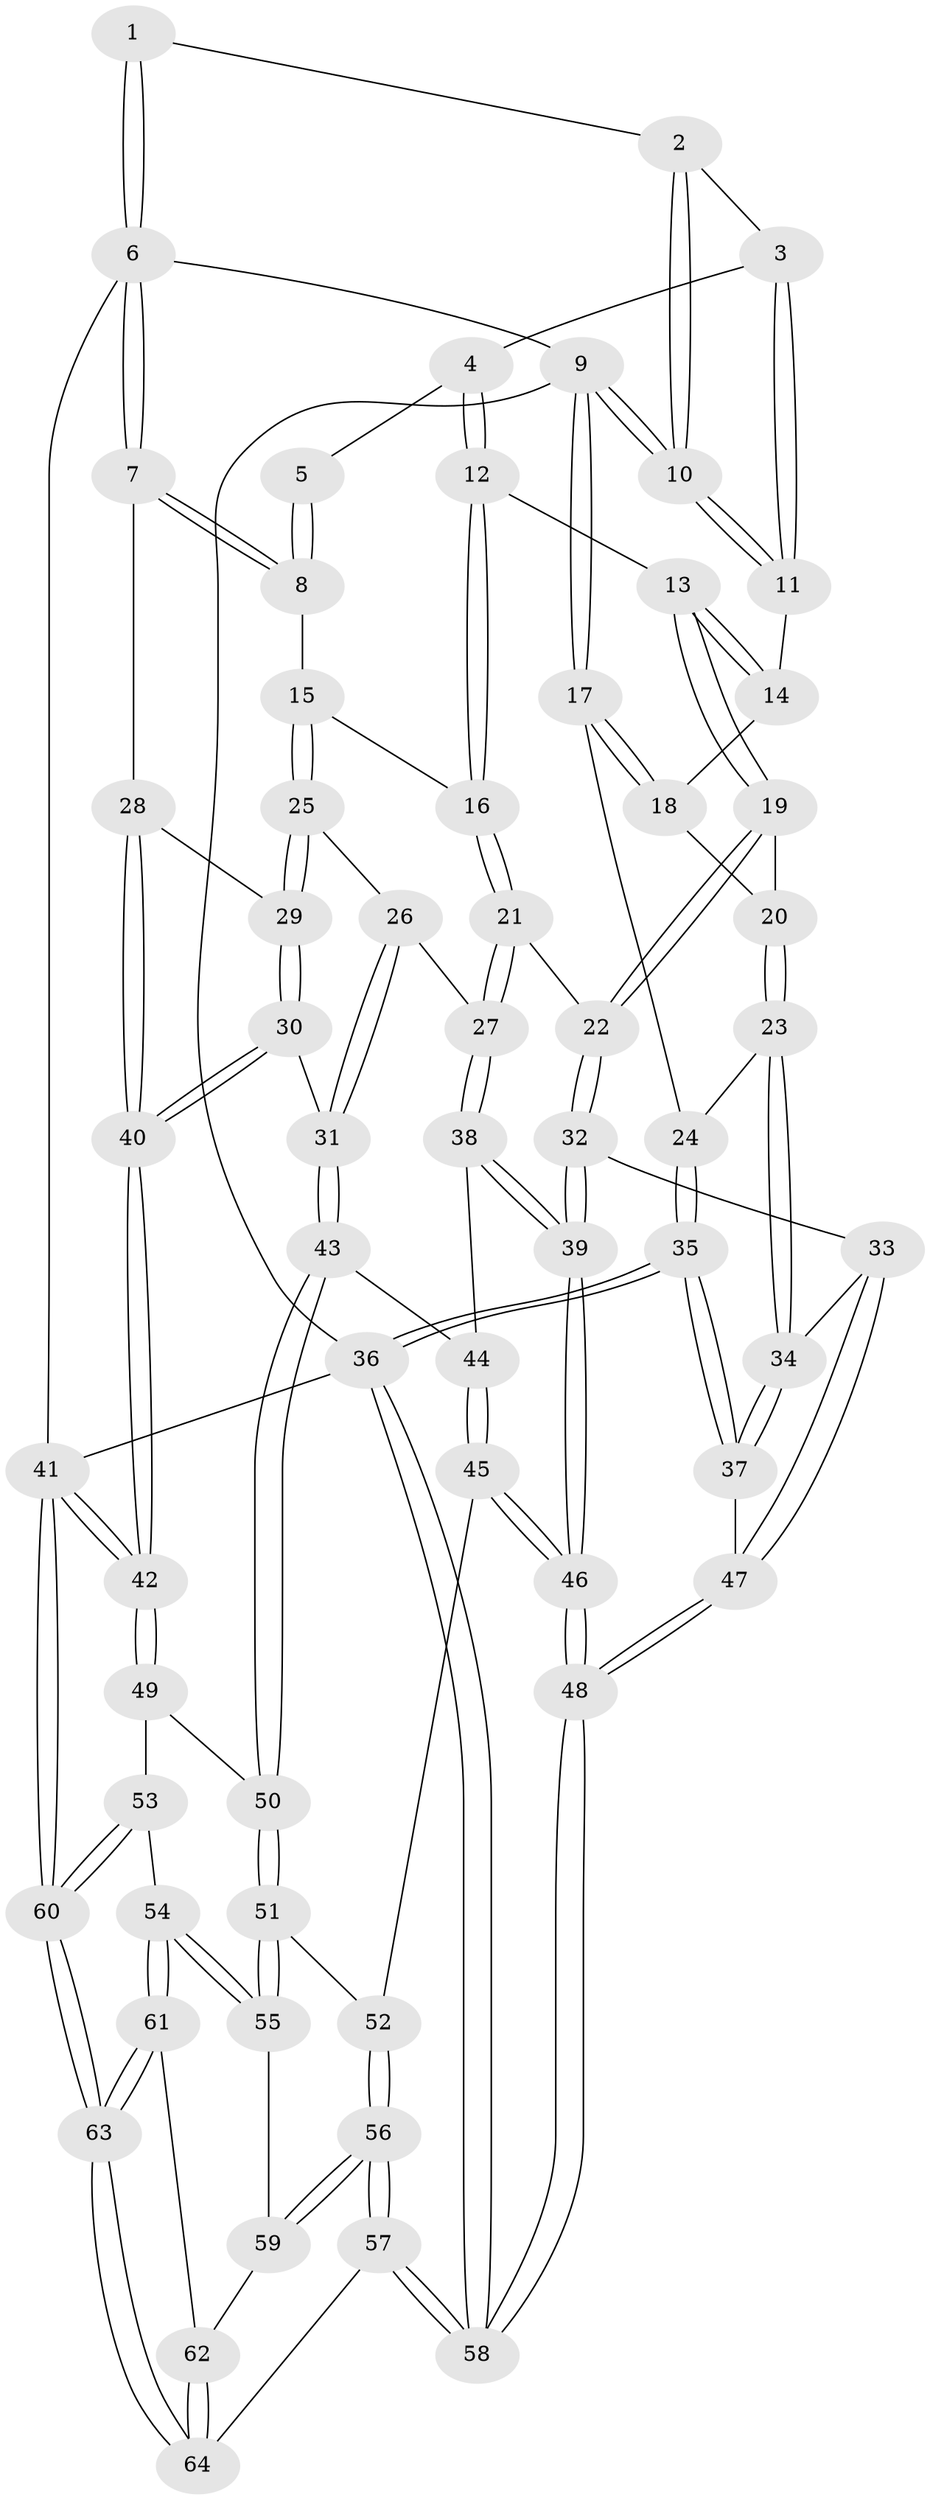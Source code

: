 // coarse degree distribution, {3: 0.35, 6: 0.05, 4: 0.35, 5: 0.15, 2: 0.1}
// Generated by graph-tools (version 1.1) at 2025/54/03/04/25 22:54:45]
// undirected, 64 vertices, 157 edges
graph export_dot {
  node [color=gray90,style=filled];
  1 [pos="+1+0"];
  2 [pos="+0.5381968176369164+0"];
  3 [pos="+0.5405773785973336+0"];
  4 [pos="+0.5616587225476499+0.009263199671385882"];
  5 [pos="+0.788306948249383+0.04733854670772488"];
  6 [pos="+1+0"];
  7 [pos="+1+0.11694594177413002"];
  8 [pos="+0.8973067805730734+0.21901145835396352"];
  9 [pos="+0+0"];
  10 [pos="+0+0"];
  11 [pos="+0.28122734525853205+0.14096140184837483"];
  12 [pos="+0.6098810429738547+0.23446729412331488"];
  13 [pos="+0.5032469902764777+0.2996804163379"];
  14 [pos="+0.27887520210566685+0.18043871730782146"];
  15 [pos="+0.7547399424557125+0.2912968244281206"];
  16 [pos="+0.6876256009122289+0.2727788037881209"];
  17 [pos="+0+0"];
  18 [pos="+0.18638447344486309+0.29018946779791177"];
  19 [pos="+0.44785707959639015+0.3932884691646857"];
  20 [pos="+0.19159903397179048+0.3281646170100339"];
  21 [pos="+0.5799942724185834+0.5704750687991641"];
  22 [pos="+0.4379849955768866+0.5036341822699816"];
  23 [pos="+0.16332617899674748+0.4166560783642106"];
  24 [pos="+0+0.4077875148285705"];
  25 [pos="+0.7751177410628074+0.3749691414748963"];
  26 [pos="+0.7509153394042243+0.4212268934959337"];
  27 [pos="+0.6117313810128524+0.6001709751344401"];
  28 [pos="+1+0.4446751631284702"];
  29 [pos="+0.8334828513934353+0.45311947369351735"];
  30 [pos="+0.866813120580642+0.6162397326889136"];
  31 [pos="+0.7321745139863617+0.6947496342065448"];
  32 [pos="+0.3252292112304165+0.5933158600889147"];
  33 [pos="+0.29962746770852217+0.5929118344491735"];
  34 [pos="+0.1981825447917355+0.5560663917280105"];
  35 [pos="+0+0.7276313569794433"];
  36 [pos="+0+1"];
  37 [pos="+0+0.724031388907632"];
  38 [pos="+0.6161059448300599+0.6083747716786562"];
  39 [pos="+0.39576552385841834+0.7127714881134233"];
  40 [pos="+1+0.6603893831927667"];
  41 [pos="+1+1"];
  42 [pos="+1+0.768164594760728"];
  43 [pos="+0.7280814753076851+0.6978124390930224"];
  44 [pos="+0.6163952078110287+0.6087960053861492"];
  45 [pos="+0.4520534174450253+0.7946329648102596"];
  46 [pos="+0.43178776339088204+0.7992464738647351"];
  47 [pos="+0.20711509215204182+0.8559919834829507"];
  48 [pos="+0.33365893728726864+1"];
  49 [pos="+0.8769636779908984+0.8219038520143956"];
  50 [pos="+0.7253267139253436+0.7507839657916121"];
  51 [pos="+0.7222344353154927+0.756489246341008"];
  52 [pos="+0.6172759524339027+0.8112914547276333"];
  53 [pos="+0.8711141745475337+0.8970603398509451"];
  54 [pos="+0.8146333913410319+0.9241050678171465"];
  55 [pos="+0.7231652344366589+0.7635402335919722"];
  56 [pos="+0.5178686939601725+1"];
  57 [pos="+0.5130831210336305+1"];
  58 [pos="+0.35621446679433155+1"];
  59 [pos="+0.7111389411969549+0.8831276690044956"];
  60 [pos="+1+1"];
  61 [pos="+0.809510570860319+0.9435527299620854"];
  62 [pos="+0.7648304436160192+0.9595578016350291"];
  63 [pos="+1+1"];
  64 [pos="+0.5963105010801105+1"];
  1 -- 2;
  1 -- 6;
  1 -- 6;
  2 -- 3;
  2 -- 10;
  2 -- 10;
  3 -- 4;
  3 -- 11;
  3 -- 11;
  4 -- 5;
  4 -- 12;
  4 -- 12;
  5 -- 8;
  5 -- 8;
  6 -- 7;
  6 -- 7;
  6 -- 9;
  6 -- 41;
  7 -- 8;
  7 -- 8;
  7 -- 28;
  8 -- 15;
  9 -- 10;
  9 -- 10;
  9 -- 17;
  9 -- 17;
  9 -- 36;
  10 -- 11;
  10 -- 11;
  11 -- 14;
  12 -- 13;
  12 -- 16;
  12 -- 16;
  13 -- 14;
  13 -- 14;
  13 -- 19;
  13 -- 19;
  14 -- 18;
  15 -- 16;
  15 -- 25;
  15 -- 25;
  16 -- 21;
  16 -- 21;
  17 -- 18;
  17 -- 18;
  17 -- 24;
  18 -- 20;
  19 -- 20;
  19 -- 22;
  19 -- 22;
  20 -- 23;
  20 -- 23;
  21 -- 22;
  21 -- 27;
  21 -- 27;
  22 -- 32;
  22 -- 32;
  23 -- 24;
  23 -- 34;
  23 -- 34;
  24 -- 35;
  24 -- 35;
  25 -- 26;
  25 -- 29;
  25 -- 29;
  26 -- 27;
  26 -- 31;
  26 -- 31;
  27 -- 38;
  27 -- 38;
  28 -- 29;
  28 -- 40;
  28 -- 40;
  29 -- 30;
  29 -- 30;
  30 -- 31;
  30 -- 40;
  30 -- 40;
  31 -- 43;
  31 -- 43;
  32 -- 33;
  32 -- 39;
  32 -- 39;
  33 -- 34;
  33 -- 47;
  33 -- 47;
  34 -- 37;
  34 -- 37;
  35 -- 36;
  35 -- 36;
  35 -- 37;
  35 -- 37;
  36 -- 58;
  36 -- 58;
  36 -- 41;
  37 -- 47;
  38 -- 39;
  38 -- 39;
  38 -- 44;
  39 -- 46;
  39 -- 46;
  40 -- 42;
  40 -- 42;
  41 -- 42;
  41 -- 42;
  41 -- 60;
  41 -- 60;
  42 -- 49;
  42 -- 49;
  43 -- 44;
  43 -- 50;
  43 -- 50;
  44 -- 45;
  44 -- 45;
  45 -- 46;
  45 -- 46;
  45 -- 52;
  46 -- 48;
  46 -- 48;
  47 -- 48;
  47 -- 48;
  48 -- 58;
  48 -- 58;
  49 -- 50;
  49 -- 53;
  50 -- 51;
  50 -- 51;
  51 -- 52;
  51 -- 55;
  51 -- 55;
  52 -- 56;
  52 -- 56;
  53 -- 54;
  53 -- 60;
  53 -- 60;
  54 -- 55;
  54 -- 55;
  54 -- 61;
  54 -- 61;
  55 -- 59;
  56 -- 57;
  56 -- 57;
  56 -- 59;
  56 -- 59;
  57 -- 58;
  57 -- 58;
  57 -- 64;
  59 -- 62;
  60 -- 63;
  60 -- 63;
  61 -- 62;
  61 -- 63;
  61 -- 63;
  62 -- 64;
  62 -- 64;
  63 -- 64;
  63 -- 64;
}
